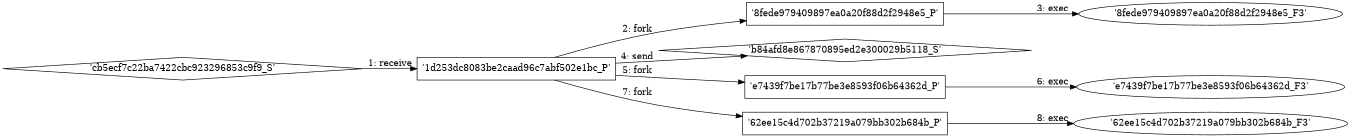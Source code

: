 digraph "D:\Learning\Paper\apt\基于CTI的攻击预警\Dataset\攻击图\ASGfromALLCTI\Threat Source newsletter for May 21, 2020.dot" {
rankdir="LR"
size="9"
fixedsize="false"
splines="true"
nodesep=0.3
ranksep=0
fontsize=10
overlap="scalexy"
engine= "neato"
	"'1d253dc8083be2caad96c7abf502e1bc_P'" [node_type=Process shape=box]
	"'cb5ecf7c22ba7422cbc923296853c9f9_S'" [node_type=Socket shape=diamond]
	"'cb5ecf7c22ba7422cbc923296853c9f9_S'" -> "'1d253dc8083be2caad96c7abf502e1bc_P'" [label="1: receive"]
	"'1d253dc8083be2caad96c7abf502e1bc_P'" [node_type=Process shape=box]
	"'8fede979409897ea0a20f88d2f2948e5_P'" [node_type=Process shape=box]
	"'1d253dc8083be2caad96c7abf502e1bc_P'" -> "'8fede979409897ea0a20f88d2f2948e5_P'" [label="2: fork"]
	"'8fede979409897ea0a20f88d2f2948e5_P'" [node_type=Process shape=box]
	"'8fede979409897ea0a20f88d2f2948e5_F3'" [node_type=File shape=ellipse]
	"'8fede979409897ea0a20f88d2f2948e5_P'" -> "'8fede979409897ea0a20f88d2f2948e5_F3'" [label="3: exec"]
	"'b84afd8e867870895ed2e300029b5118_S'" [node_type=Socket shape=diamond]
	"'1d253dc8083be2caad96c7abf502e1bc_P'" [node_type=Process shape=box]
	"'1d253dc8083be2caad96c7abf502e1bc_P'" -> "'b84afd8e867870895ed2e300029b5118_S'" [label="4: send"]
	"'1d253dc8083be2caad96c7abf502e1bc_P'" [node_type=Process shape=box]
	"'e7439f7be17b77be3e8593f06b64362d_P'" [node_type=Process shape=box]
	"'1d253dc8083be2caad96c7abf502e1bc_P'" -> "'e7439f7be17b77be3e8593f06b64362d_P'" [label="5: fork"]
	"'e7439f7be17b77be3e8593f06b64362d_P'" [node_type=Process shape=box]
	"'e7439f7be17b77be3e8593f06b64362d_F3'" [node_type=File shape=ellipse]
	"'e7439f7be17b77be3e8593f06b64362d_P'" -> "'e7439f7be17b77be3e8593f06b64362d_F3'" [label="6: exec"]
	"'1d253dc8083be2caad96c7abf502e1bc_P'" [node_type=Process shape=box]
	"'62ee15c4d702b37219a079bb302b684b_P'" [node_type=Process shape=box]
	"'1d253dc8083be2caad96c7abf502e1bc_P'" -> "'62ee15c4d702b37219a079bb302b684b_P'" [label="7: fork"]
	"'62ee15c4d702b37219a079bb302b684b_P'" [node_type=Process shape=box]
	"'62ee15c4d702b37219a079bb302b684b_F3'" [node_type=File shape=ellipse]
	"'62ee15c4d702b37219a079bb302b684b_P'" -> "'62ee15c4d702b37219a079bb302b684b_F3'" [label="8: exec"]
}
